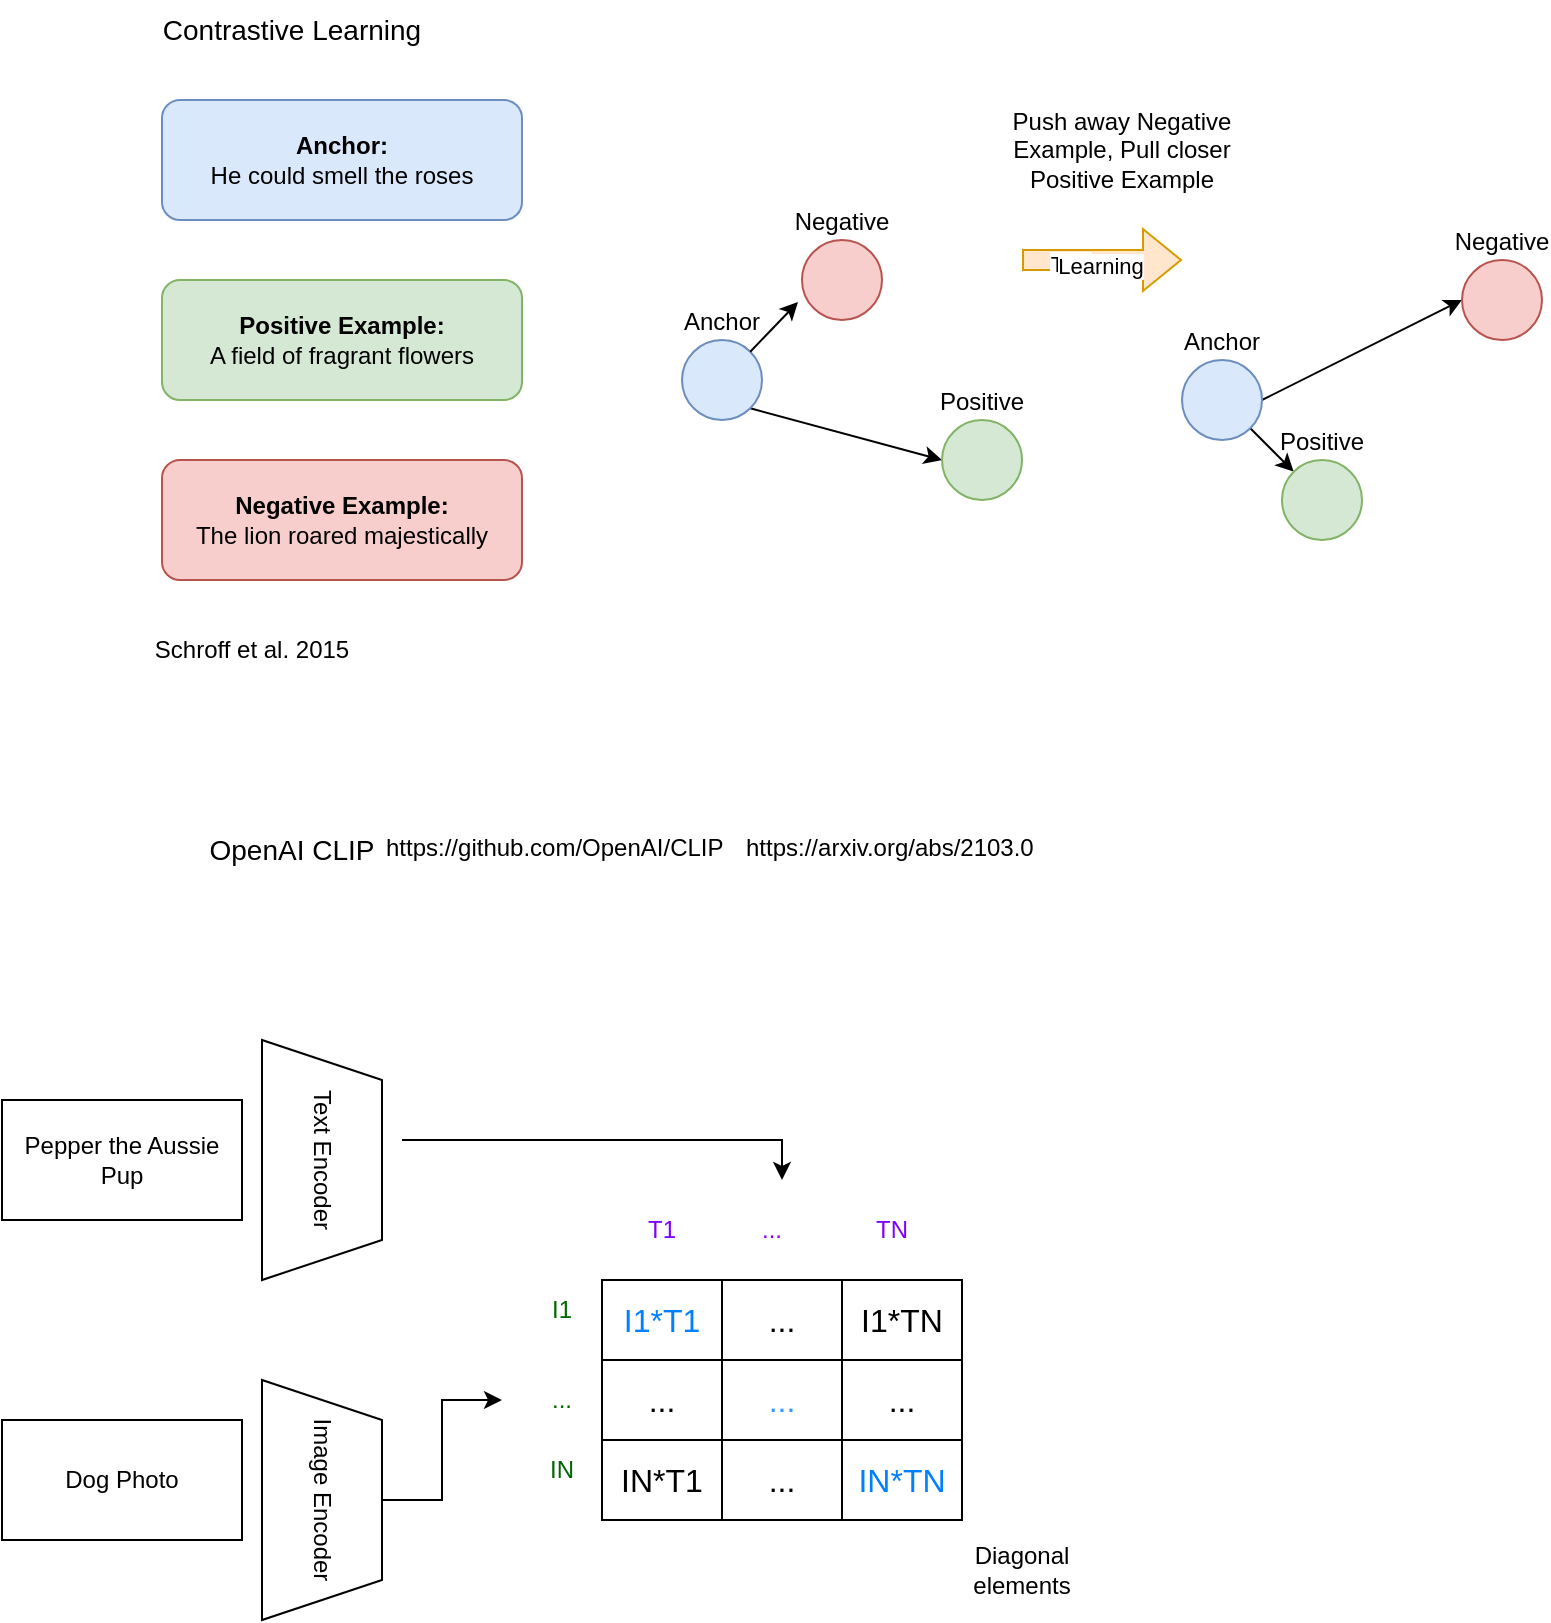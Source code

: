 <mxfile version="24.4.13" type="github">
  <diagram name="Page-1" id="Lbbw28RQgVFOFl811GVP">
    <mxGraphModel dx="876" dy="1065" grid="1" gridSize="10" guides="1" tooltips="1" connect="1" arrows="1" fold="1" page="1" pageScale="1" pageWidth="850" pageHeight="1100" math="0" shadow="0">
      <root>
        <mxCell id="0" />
        <mxCell id="1" parent="0" />
        <mxCell id="9edgcBYSyl0drh00GC53-1" value="&lt;b&gt;Anchor:&lt;/b&gt;&lt;br&gt;He could smell the roses" style="rounded=1;whiteSpace=wrap;html=1;fillColor=#dae8fc;strokeColor=#6c8ebf;" vertex="1" parent="1">
          <mxGeometry x="90" y="70" width="180" height="60" as="geometry" />
        </mxCell>
        <mxCell id="9edgcBYSyl0drh00GC53-2" value="Contrastive Learning" style="text;html=1;align=center;verticalAlign=middle;whiteSpace=wrap;rounded=0;fontSize=14;" vertex="1" parent="1">
          <mxGeometry x="60" y="20" width="190" height="30" as="geometry" />
        </mxCell>
        <mxCell id="9edgcBYSyl0drh00GC53-3" value="&lt;b&gt;Positive Example:&lt;br&gt;&lt;/b&gt;A field of fragrant flowers" style="rounded=1;whiteSpace=wrap;html=1;fillColor=#d5e8d4;strokeColor=#82b366;" vertex="1" parent="1">
          <mxGeometry x="90" y="160" width="180" height="60" as="geometry" />
        </mxCell>
        <mxCell id="9edgcBYSyl0drh00GC53-4" value="&lt;b&gt;Negative Example:&lt;br&gt;&lt;/b&gt;The lion roared majestically" style="rounded=1;whiteSpace=wrap;html=1;fillColor=#f8cecc;strokeColor=#b85450;" vertex="1" parent="1">
          <mxGeometry x="90" y="250" width="180" height="60" as="geometry" />
        </mxCell>
        <mxCell id="9edgcBYSyl0drh00GC53-5" value="Schroff et al. 2015" style="text;html=1;align=center;verticalAlign=middle;whiteSpace=wrap;rounded=0;" vertex="1" parent="1">
          <mxGeometry x="80" y="330" width="110" height="30" as="geometry" />
        </mxCell>
        <mxCell id="9edgcBYSyl0drh00GC53-18" style="rounded=0;orthogonalLoop=1;jettySize=auto;html=1;exitX=1;exitY=1;exitDx=0;exitDy=0;entryX=0;entryY=0.5;entryDx=0;entryDy=0;" edge="1" parent="1" source="9edgcBYSyl0drh00GC53-6" target="9edgcBYSyl0drh00GC53-8">
          <mxGeometry relative="1" as="geometry" />
        </mxCell>
        <mxCell id="9edgcBYSyl0drh00GC53-6" value="Anchor" style="ellipse;whiteSpace=wrap;html=1;aspect=fixed;fillColor=#dae8fc;strokeColor=#6c8ebf;labelPosition=center;verticalLabelPosition=top;align=center;verticalAlign=bottom;" vertex="1" parent="1">
          <mxGeometry x="350" y="190" width="40" height="40" as="geometry" />
        </mxCell>
        <mxCell id="9edgcBYSyl0drh00GC53-8" value="&lt;div&gt;Positive&lt;/div&gt;" style="ellipse;whiteSpace=wrap;html=1;aspect=fixed;fillColor=#d5e8d4;strokeColor=#82b366;labelPosition=center;verticalLabelPosition=top;align=center;verticalAlign=bottom;" vertex="1" parent="1">
          <mxGeometry x="480" y="230" width="40" height="40" as="geometry" />
        </mxCell>
        <mxCell id="9edgcBYSyl0drh00GC53-10" value="Negative" style="ellipse;whiteSpace=wrap;html=1;aspect=fixed;fillColor=#f8cecc;strokeColor=#b85450;labelPosition=center;verticalLabelPosition=top;align=center;verticalAlign=bottom;" vertex="1" parent="1">
          <mxGeometry x="410" y="140" width="40" height="40" as="geometry" />
        </mxCell>
        <mxCell id="9edgcBYSyl0drh00GC53-20" style="rounded=0;orthogonalLoop=1;jettySize=auto;html=1;exitX=1;exitY=1;exitDx=0;exitDy=0;entryX=0;entryY=0;entryDx=0;entryDy=0;" edge="1" parent="1" source="9edgcBYSyl0drh00GC53-13" target="9edgcBYSyl0drh00GC53-15">
          <mxGeometry relative="1" as="geometry" />
        </mxCell>
        <mxCell id="9edgcBYSyl0drh00GC53-21" style="rounded=0;orthogonalLoop=1;jettySize=auto;html=1;exitX=1;exitY=0.5;exitDx=0;exitDy=0;entryX=0;entryY=0.5;entryDx=0;entryDy=0;" edge="1" parent="1" source="9edgcBYSyl0drh00GC53-13" target="9edgcBYSyl0drh00GC53-14">
          <mxGeometry relative="1" as="geometry" />
        </mxCell>
        <mxCell id="9edgcBYSyl0drh00GC53-13" value="Anchor" style="ellipse;whiteSpace=wrap;html=1;aspect=fixed;fillColor=#dae8fc;strokeColor=#6c8ebf;labelPosition=center;verticalLabelPosition=top;align=center;verticalAlign=bottom;" vertex="1" parent="1">
          <mxGeometry x="600" y="200" width="40" height="40" as="geometry" />
        </mxCell>
        <mxCell id="9edgcBYSyl0drh00GC53-14" value="Negative" style="ellipse;whiteSpace=wrap;html=1;aspect=fixed;fillColor=#f8cecc;strokeColor=#b85450;labelPosition=center;verticalLabelPosition=top;align=center;verticalAlign=bottom;" vertex="1" parent="1">
          <mxGeometry x="740" y="150" width="40" height="40" as="geometry" />
        </mxCell>
        <mxCell id="9edgcBYSyl0drh00GC53-15" value="&lt;div&gt;Positive&lt;/div&gt;" style="ellipse;whiteSpace=wrap;html=1;aspect=fixed;fillColor=#d5e8d4;strokeColor=#82b366;labelPosition=center;verticalLabelPosition=top;align=center;verticalAlign=bottom;" vertex="1" parent="1">
          <mxGeometry x="650" y="250" width="40" height="40" as="geometry" />
        </mxCell>
        <mxCell id="9edgcBYSyl0drh00GC53-19" style="rounded=0;orthogonalLoop=1;jettySize=auto;html=1;exitX=1;exitY=0;exitDx=0;exitDy=0;entryX=-0.05;entryY=0.775;entryDx=0;entryDy=0;entryPerimeter=0;" edge="1" parent="1" source="9edgcBYSyl0drh00GC53-6" target="9edgcBYSyl0drh00GC53-10">
          <mxGeometry relative="1" as="geometry" />
        </mxCell>
        <mxCell id="9edgcBYSyl0drh00GC53-22" value="" style="shape=flexArrow;endArrow=classic;html=1;rounded=0;fillColor=#ffe6cc;strokeColor=#d79b00;" edge="1" parent="1">
          <mxGeometry width="50" height="50" relative="1" as="geometry">
            <mxPoint x="520" y="150" as="sourcePoint" />
            <mxPoint x="600" y="150" as="targetPoint" />
          </mxGeometry>
        </mxCell>
        <mxCell id="9edgcBYSyl0drh00GC53-23" value="Text" style="edgeLabel;html=1;align=center;verticalAlign=middle;resizable=0;points=[];" vertex="1" connectable="0" parent="9edgcBYSyl0drh00GC53-22">
          <mxGeometry x="-0.4" y="-2" relative="1" as="geometry">
            <mxPoint as="offset" />
          </mxGeometry>
        </mxCell>
        <mxCell id="9edgcBYSyl0drh00GC53-24" value="Learning" style="edgeLabel;html=1;align=center;verticalAlign=middle;resizable=0;points=[];" vertex="1" connectable="0" parent="9edgcBYSyl0drh00GC53-22">
          <mxGeometry x="-0.025" y="-3" relative="1" as="geometry">
            <mxPoint as="offset" />
          </mxGeometry>
        </mxCell>
        <mxCell id="9edgcBYSyl0drh00GC53-25" value="Push away Negative Example, Pull closer Positive Example" style="text;html=1;align=center;verticalAlign=middle;whiteSpace=wrap;rounded=0;" vertex="1" parent="1">
          <mxGeometry x="500" y="80" width="140" height="30" as="geometry" />
        </mxCell>
        <mxCell id="9edgcBYSyl0drh00GC53-26" value="OpenAI CLIP" style="text;html=1;align=center;verticalAlign=middle;whiteSpace=wrap;rounded=0;fontSize=14;" vertex="1" parent="1">
          <mxGeometry x="80" y="430" width="150" height="30" as="geometry" />
        </mxCell>
        <UserObject label="https://github.com/OpenAI/CLIP" link="https://github.com/OpenAI/CLIP" id="9edgcBYSyl0drh00GC53-27">
          <mxCell style="text;whiteSpace=wrap;" vertex="1" parent="1">
            <mxGeometry x="200" y="430" width="200" height="40" as="geometry" />
          </mxCell>
        </UserObject>
        <UserObject label="https://arxiv.org/abs/2103.0" link="https://arxiv.org/abs/2103.0" id="9edgcBYSyl0drh00GC53-28">
          <mxCell style="text;whiteSpace=wrap;" vertex="1" parent="1">
            <mxGeometry x="380" y="430" width="200" height="40" as="geometry" />
          </mxCell>
        </UserObject>
        <mxCell id="9edgcBYSyl0drh00GC53-30" value="Text Encoder" style="shape=trapezoid;perimeter=trapezoidPerimeter;whiteSpace=wrap;html=1;fixedSize=1;rotation=90;" vertex="1" parent="1">
          <mxGeometry x="110" y="570" width="120" height="60" as="geometry" />
        </mxCell>
        <mxCell id="9edgcBYSyl0drh00GC53-70" style="edgeStyle=orthogonalEdgeStyle;rounded=0;orthogonalLoop=1;jettySize=auto;html=1;exitX=0.5;exitY=0;exitDx=0;exitDy=0;" edge="1" parent="1" source="9edgcBYSyl0drh00GC53-31" target="9edgcBYSyl0drh00GC53-65">
          <mxGeometry relative="1" as="geometry" />
        </mxCell>
        <mxCell id="9edgcBYSyl0drh00GC53-31" value="Image Encoder" style="shape=trapezoid;perimeter=trapezoidPerimeter;whiteSpace=wrap;html=1;fixedSize=1;rotation=90;" vertex="1" parent="1">
          <mxGeometry x="110" y="740" width="120" height="60" as="geometry" />
        </mxCell>
        <mxCell id="9edgcBYSyl0drh00GC53-32" value="Pepper the Aussie Pup" style="rounded=0;whiteSpace=wrap;html=1;" vertex="1" parent="1">
          <mxGeometry x="10" y="570" width="120" height="60" as="geometry" />
        </mxCell>
        <mxCell id="9edgcBYSyl0drh00GC53-34" value="Dog Photo" style="rounded=0;whiteSpace=wrap;html=1;" vertex="1" parent="1">
          <mxGeometry x="10" y="730" width="120" height="60" as="geometry" />
        </mxCell>
        <mxCell id="9edgcBYSyl0drh00GC53-35" value="" style="shape=table;startSize=0;container=1;collapsible=0;childLayout=tableLayout;fontSize=16;fontColor=#3399FF;" vertex="1" parent="1">
          <mxGeometry x="310" y="660" width="180" height="120" as="geometry" />
        </mxCell>
        <mxCell id="9edgcBYSyl0drh00GC53-36" value="" style="shape=tableRow;horizontal=0;startSize=0;swimlaneHead=0;swimlaneBody=0;strokeColor=inherit;top=0;left=0;bottom=0;right=0;collapsible=0;dropTarget=0;fillColor=none;points=[[0,0.5],[1,0.5]];portConstraint=eastwest;fontSize=16;" vertex="1" parent="9edgcBYSyl0drh00GC53-35">
          <mxGeometry width="180" height="40" as="geometry" />
        </mxCell>
        <mxCell id="9edgcBYSyl0drh00GC53-37" value="&lt;font color=&quot;#007fff&quot;&gt;I1*T1&lt;/font&gt;" style="shape=partialRectangle;html=1;whiteSpace=wrap;connectable=0;strokeColor=inherit;overflow=hidden;fillColor=none;top=0;left=0;bottom=0;right=0;pointerEvents=1;fontSize=16;" vertex="1" parent="9edgcBYSyl0drh00GC53-36">
          <mxGeometry width="60" height="40" as="geometry">
            <mxRectangle width="60" height="40" as="alternateBounds" />
          </mxGeometry>
        </mxCell>
        <mxCell id="9edgcBYSyl0drh00GC53-38" value="..." style="shape=partialRectangle;html=1;whiteSpace=wrap;connectable=0;strokeColor=inherit;overflow=hidden;fillColor=none;top=0;left=0;bottom=0;right=0;pointerEvents=1;fontSize=16;" vertex="1" parent="9edgcBYSyl0drh00GC53-36">
          <mxGeometry x="60" width="60" height="40" as="geometry">
            <mxRectangle width="60" height="40" as="alternateBounds" />
          </mxGeometry>
        </mxCell>
        <mxCell id="9edgcBYSyl0drh00GC53-39" value="I1*TN" style="shape=partialRectangle;html=1;whiteSpace=wrap;connectable=0;strokeColor=inherit;overflow=hidden;fillColor=none;top=0;left=0;bottom=0;right=0;pointerEvents=1;fontSize=16;" vertex="1" parent="9edgcBYSyl0drh00GC53-36">
          <mxGeometry x="120" width="60" height="40" as="geometry">
            <mxRectangle width="60" height="40" as="alternateBounds" />
          </mxGeometry>
        </mxCell>
        <mxCell id="9edgcBYSyl0drh00GC53-40" value="" style="shape=tableRow;horizontal=0;startSize=0;swimlaneHead=0;swimlaneBody=0;strokeColor=inherit;top=0;left=0;bottom=0;right=0;collapsible=0;dropTarget=0;fillColor=none;points=[[0,0.5],[1,0.5]];portConstraint=eastwest;fontSize=16;" vertex="1" parent="9edgcBYSyl0drh00GC53-35">
          <mxGeometry y="40" width="180" height="40" as="geometry" />
        </mxCell>
        <mxCell id="9edgcBYSyl0drh00GC53-41" value="..." style="shape=partialRectangle;html=1;whiteSpace=wrap;connectable=0;strokeColor=inherit;overflow=hidden;fillColor=none;top=0;left=0;bottom=0;right=0;pointerEvents=1;fontSize=16;" vertex="1" parent="9edgcBYSyl0drh00GC53-40">
          <mxGeometry width="60" height="40" as="geometry">
            <mxRectangle width="60" height="40" as="alternateBounds" />
          </mxGeometry>
        </mxCell>
        <mxCell id="9edgcBYSyl0drh00GC53-42" value="..." style="shape=partialRectangle;html=1;whiteSpace=wrap;connectable=0;strokeColor=inherit;overflow=hidden;fillColor=none;top=0;left=0;bottom=0;right=0;pointerEvents=1;fontSize=16;fontColor=#3399FF;" vertex="1" parent="9edgcBYSyl0drh00GC53-40">
          <mxGeometry x="60" width="60" height="40" as="geometry">
            <mxRectangle width="60" height="40" as="alternateBounds" />
          </mxGeometry>
        </mxCell>
        <mxCell id="9edgcBYSyl0drh00GC53-43" value="..." style="shape=partialRectangle;html=1;whiteSpace=wrap;connectable=0;strokeColor=inherit;overflow=hidden;fillColor=none;top=0;left=0;bottom=0;right=0;pointerEvents=1;fontSize=16;" vertex="1" parent="9edgcBYSyl0drh00GC53-40">
          <mxGeometry x="120" width="60" height="40" as="geometry">
            <mxRectangle width="60" height="40" as="alternateBounds" />
          </mxGeometry>
        </mxCell>
        <mxCell id="9edgcBYSyl0drh00GC53-44" value="" style="shape=tableRow;horizontal=0;startSize=0;swimlaneHead=0;swimlaneBody=0;strokeColor=inherit;top=0;left=0;bottom=0;right=0;collapsible=0;dropTarget=0;fillColor=none;points=[[0,0.5],[1,0.5]];portConstraint=eastwest;fontSize=16;" vertex="1" parent="9edgcBYSyl0drh00GC53-35">
          <mxGeometry y="80" width="180" height="40" as="geometry" />
        </mxCell>
        <mxCell id="9edgcBYSyl0drh00GC53-45" value="IN*T1" style="shape=partialRectangle;html=1;whiteSpace=wrap;connectable=0;strokeColor=inherit;overflow=hidden;fillColor=none;top=0;left=0;bottom=0;right=0;pointerEvents=1;fontSize=16;" vertex="1" parent="9edgcBYSyl0drh00GC53-44">
          <mxGeometry width="60" height="40" as="geometry">
            <mxRectangle width="60" height="40" as="alternateBounds" />
          </mxGeometry>
        </mxCell>
        <mxCell id="9edgcBYSyl0drh00GC53-46" value="..." style="shape=partialRectangle;html=1;whiteSpace=wrap;connectable=0;strokeColor=inherit;overflow=hidden;fillColor=none;top=0;left=0;bottom=0;right=0;pointerEvents=1;fontSize=16;" vertex="1" parent="9edgcBYSyl0drh00GC53-44">
          <mxGeometry x="60" width="60" height="40" as="geometry">
            <mxRectangle width="60" height="40" as="alternateBounds" />
          </mxGeometry>
        </mxCell>
        <mxCell id="9edgcBYSyl0drh00GC53-47" value="&lt;font color=&quot;#007fff&quot;&gt;IN*TN&lt;/font&gt;" style="shape=partialRectangle;html=1;whiteSpace=wrap;connectable=0;strokeColor=inherit;overflow=hidden;fillColor=none;top=0;left=0;bottom=0;right=0;pointerEvents=1;fontSize=16;" vertex="1" parent="9edgcBYSyl0drh00GC53-44">
          <mxGeometry x="120" width="60" height="40" as="geometry">
            <mxRectangle width="60" height="40" as="alternateBounds" />
          </mxGeometry>
        </mxCell>
        <mxCell id="9edgcBYSyl0drh00GC53-48" value="" style="shape=partialRectangle;html=1;whiteSpace=wrap;connectable=0;strokeColor=inherit;overflow=hidden;fillColor=none;top=0;left=0;bottom=0;right=0;pointerEvents=1;fontSize=16;" vertex="1" parent="1">
          <mxGeometry x="300" y="660" width="40" height="40" as="geometry">
            <mxRectangle width="60" height="40" as="alternateBounds" />
          </mxGeometry>
        </mxCell>
        <mxCell id="9edgcBYSyl0drh00GC53-62" value="T1" style="text;html=1;align=center;verticalAlign=middle;whiteSpace=wrap;rounded=0;fontColor=#7F00FF;" vertex="1" parent="1">
          <mxGeometry x="310" y="620" width="60" height="30" as="geometry" />
        </mxCell>
        <mxCell id="9edgcBYSyl0drh00GC53-63" value="TN" style="text;html=1;align=center;verticalAlign=middle;whiteSpace=wrap;rounded=0;fontColor=#7F00FF;" vertex="1" parent="1">
          <mxGeometry x="425" y="620" width="60" height="30" as="geometry" />
        </mxCell>
        <mxCell id="9edgcBYSyl0drh00GC53-64" value="..." style="text;html=1;align=center;verticalAlign=middle;whiteSpace=wrap;rounded=0;fontColor=#7F00FF;" vertex="1" parent="1">
          <mxGeometry x="365" y="620" width="60" height="30" as="geometry" />
        </mxCell>
        <mxCell id="9edgcBYSyl0drh00GC53-65" value="..." style="text;html=1;align=center;verticalAlign=middle;whiteSpace=wrap;rounded=0;fontColor=#006600;" vertex="1" parent="1">
          <mxGeometry x="260" y="705" width="60" height="30" as="geometry" />
        </mxCell>
        <mxCell id="9edgcBYSyl0drh00GC53-66" value="I1" style="text;html=1;align=center;verticalAlign=middle;whiteSpace=wrap;rounded=0;fontColor=#006600;" vertex="1" parent="1">
          <mxGeometry x="260" y="660" width="60" height="30" as="geometry" />
        </mxCell>
        <mxCell id="9edgcBYSyl0drh00GC53-67" value="&lt;div&gt;IN&lt;/div&gt;" style="text;html=1;align=center;verticalAlign=middle;whiteSpace=wrap;rounded=0;fontColor=#006600;" vertex="1" parent="1">
          <mxGeometry x="260" y="740" width="60" height="30" as="geometry" />
        </mxCell>
        <mxCell id="9edgcBYSyl0drh00GC53-68" value="" style="endArrow=classic;html=1;rounded=0;" edge="1" parent="1">
          <mxGeometry width="50" height="50" relative="1" as="geometry">
            <mxPoint x="210" y="590" as="sourcePoint" />
            <mxPoint x="400" y="610" as="targetPoint" />
            <Array as="points">
              <mxPoint x="400" y="590" />
            </Array>
          </mxGeometry>
        </mxCell>
        <mxCell id="9edgcBYSyl0drh00GC53-71" value="Diagonal elements" style="text;html=1;align=center;verticalAlign=middle;whiteSpace=wrap;rounded=0;" vertex="1" parent="1">
          <mxGeometry x="490" y="790" width="60" height="30" as="geometry" />
        </mxCell>
      </root>
    </mxGraphModel>
  </diagram>
</mxfile>
